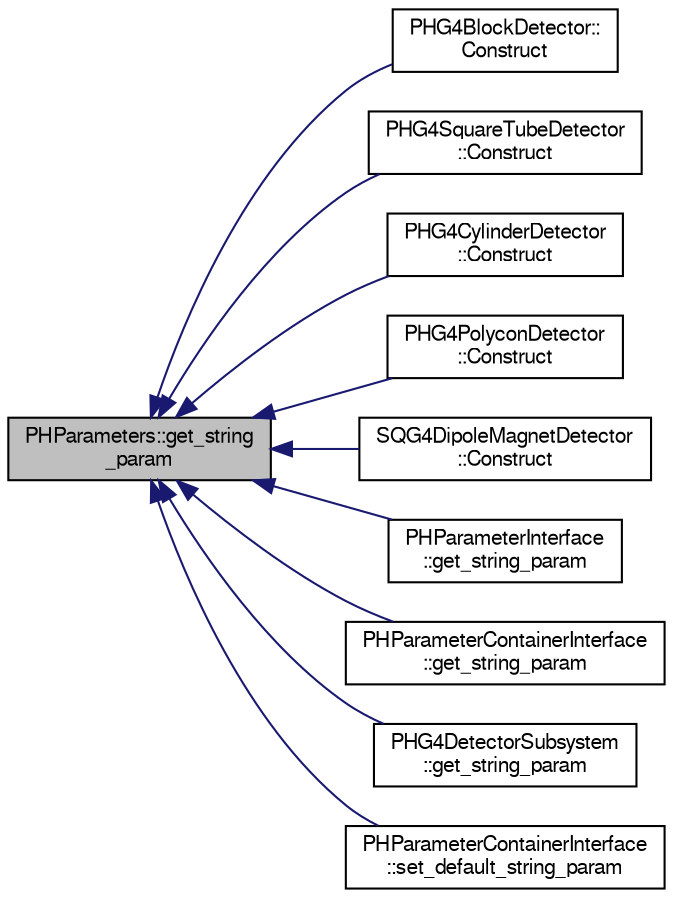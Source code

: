digraph "PHParameters::get_string_param"
{
  bgcolor="transparent";
  edge [fontname="FreeSans",fontsize="10",labelfontname="FreeSans",labelfontsize="10"];
  node [fontname="FreeSans",fontsize="10",shape=record];
  rankdir="LR";
  Node1 [label="PHParameters::get_string\l_param",height=0.2,width=0.4,color="black", fillcolor="grey75", style="filled" fontcolor="black"];
  Node1 -> Node2 [dir="back",color="midnightblue",fontsize="10",style="solid",fontname="FreeSans"];
  Node2 [label="PHG4BlockDetector::\lConstruct",height=0.2,width=0.4,color="black",URL="$dc/d36/classPHG4BlockDetector.html#aaca6af5fccde9dcfdc03ff3033569db2",tooltip="construct "];
  Node1 -> Node3 [dir="back",color="midnightblue",fontsize="10",style="solid",fontname="FreeSans"];
  Node3 [label="PHG4SquareTubeDetector\l::Construct",height=0.2,width=0.4,color="black",URL="$d9/d87/classPHG4SquareTubeDetector.html#a7d65d2d7c168e873a90f35190fff76e0",tooltip="construct "];
  Node1 -> Node4 [dir="back",color="midnightblue",fontsize="10",style="solid",fontname="FreeSans"];
  Node4 [label="PHG4CylinderDetector\l::Construct",height=0.2,width=0.4,color="black",URL="$d3/d95/classPHG4CylinderDetector.html#a6fa5431545a727e69c380d93d141357f",tooltip="construct "];
  Node1 -> Node5 [dir="back",color="midnightblue",fontsize="10",style="solid",fontname="FreeSans"];
  Node5 [label="PHG4PolyconDetector\l::Construct",height=0.2,width=0.4,color="black",URL="$d8/db8/classPHG4PolyconDetector.html#a78253ae45c0a5aadaa7120e7178ccca1",tooltip="construct "];
  Node1 -> Node6 [dir="back",color="midnightblue",fontsize="10",style="solid",fontname="FreeSans"];
  Node6 [label="SQG4DipoleMagnetDetector\l::Construct",height=0.2,width=0.4,color="black",URL="$d3/d93/classSQG4DipoleMagnetDetector.html#a571c9fd368dfd5a884d6eb3eb6bb103b",tooltip="construct "];
  Node1 -> Node7 [dir="back",color="midnightblue",fontsize="10",style="solid",fontname="FreeSans"];
  Node7 [label="PHParameterInterface\l::get_string_param",height=0.2,width=0.4,color="black",URL="$d4/d31/classPHParameterInterface.html#aabddfb685f8f6e9b690d4f3c6122c6a0"];
  Node1 -> Node8 [dir="back",color="midnightblue",fontsize="10",style="solid",fontname="FreeSans"];
  Node8 [label="PHParameterContainerInterface\l::get_string_param",height=0.2,width=0.4,color="black",URL="$da/d11/classPHParameterContainerInterface.html#a639943304ffbd603fd9b7f0be27cbf23"];
  Node1 -> Node9 [dir="back",color="midnightblue",fontsize="10",style="solid",fontname="FreeSans"];
  Node9 [label="PHG4DetectorSubsystem\l::get_string_param",height=0.2,width=0.4,color="black",URL="$d5/d29/classPHG4DetectorSubsystem.html#a11b830e8da778008313a7102cc37c5c2"];
  Node1 -> Node10 [dir="back",color="midnightblue",fontsize="10",style="solid",fontname="FreeSans"];
  Node10 [label="PHParameterContainerInterface\l::set_default_string_param",height=0.2,width=0.4,color="black",URL="$da/d11/classPHParameterContainerInterface.html#adf27b09f2765bcf9129293f82d517852"];
}
